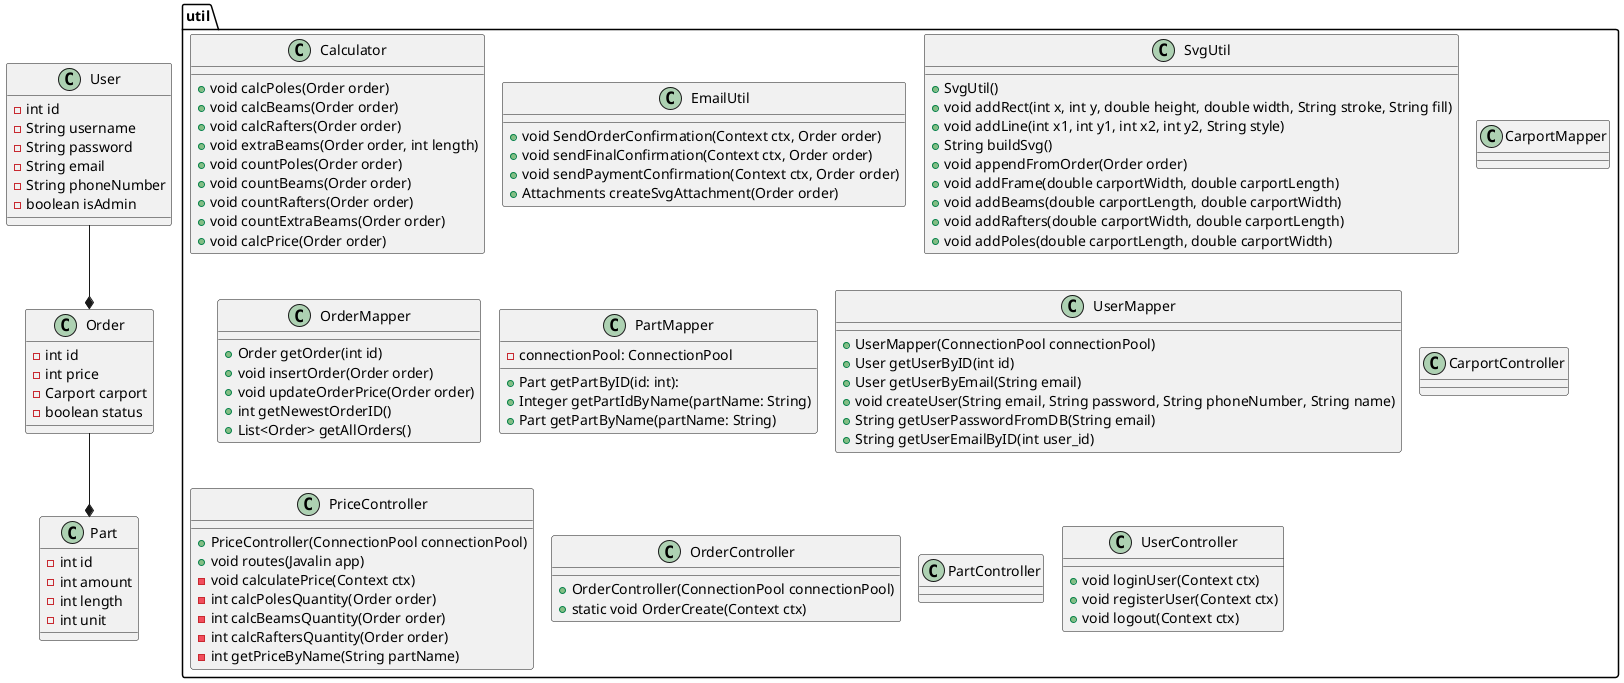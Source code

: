 @startuml
!pragma layout smetana

User --* Order
Order --* Part

Class User {
- int id
- String username
- String password
- String email
- String phoneNumber
- boolean isAdmin
}

Class Order {
- int id
- int price
- Carport carport
- boolean status
}

Class Part {
- int id
- int amount
- int length
- int unit
}


Package util {
class Calculator{
+void calcPoles(Order order)
+void calcBeams(Order order)
+void calcRafters(Order order)
+void extraBeams(Order order, int length)
+void countPoles(Order order)
+void countBeams(Order order)
+void countRafters(Order order)
+void countExtraBeams(Order order)
+void calcPrice(Order order)
}

class EmailUtil {
    +void SendOrderConfirmation(Context ctx, Order order)
    +void sendFinalConfirmation(Context ctx, Order order)
    +void sendPaymentConfirmation(Context ctx, Order order)
    +Attachments createSvgAttachment(Order order)
}

class SvgUtil {
    +SvgUtil()
    +void addRect(int x, int y, double height, double width, String stroke, String fill)
    +void addLine(int x1, int y1, int x2, int y2, String style)
    +String buildSvg()
    +void appendFromOrder(Order order)
    +void addFrame(double carportWidth, double carportLength)
    +void addBeams(double carportLength, double carportWidth)
    +void addRafters(double carportWidth, double carportLength)
    +void addPoles(double carportLength, double carportWidth)
}

Class CarportMapper{

}

class OrderMapper{
+Order getOrder(int id)
+void insertOrder(Order order)
+void updateOrderPrice(Order order)
+int getNewestOrderID()
+List<Order> getAllOrders()
}

class PartMapper {
  - connectionPool: ConnectionPool
  + Part getPartByID(id: int):
  + Integer getPartIdByName(partName: String)
  + Part getPartByName(partName: String)
}

class UserMapper {
    +UserMapper(ConnectionPool connectionPool)
    +User getUserByID(int id)
    +User getUserByEmail(String email)
    +void createUser(String email, String password, String phoneNumber, String name)
    +String getUserPasswordFromDB(String email)
    +String getUserEmailByID(int user_id)
}

Class CarportController{

}

class PriceController {
    +PriceController(ConnectionPool connectionPool)
    +void routes(Javalin app)
    -void calculatePrice(Context ctx)
    -int calcPolesQuantity(Order order)
    -int calcBeamsQuantity(Order order)
    -int calcRaftersQuantity(Order order)
    -int getPriceByName(String partName)
}

class OrderController {
    +OrderController(ConnectionPool connectionPool)
    +static void OrderCreate(Context ctx)
}

Class PartController{

}

Class UserController{
+void loginUser(Context ctx)
+void registerUser(Context ctx)
+void logout(Context ctx)
}

}
@enduml